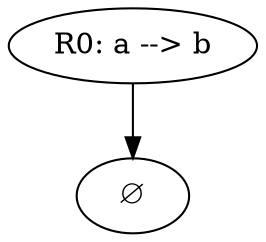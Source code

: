 
digraph {

	rankdir=TB;
	node [shape = ellipse];

	NODE_a [label="R0: a --> b\n"];
	NODE_b [label="∅"];

	NODE_a -> NODE_b;

}
